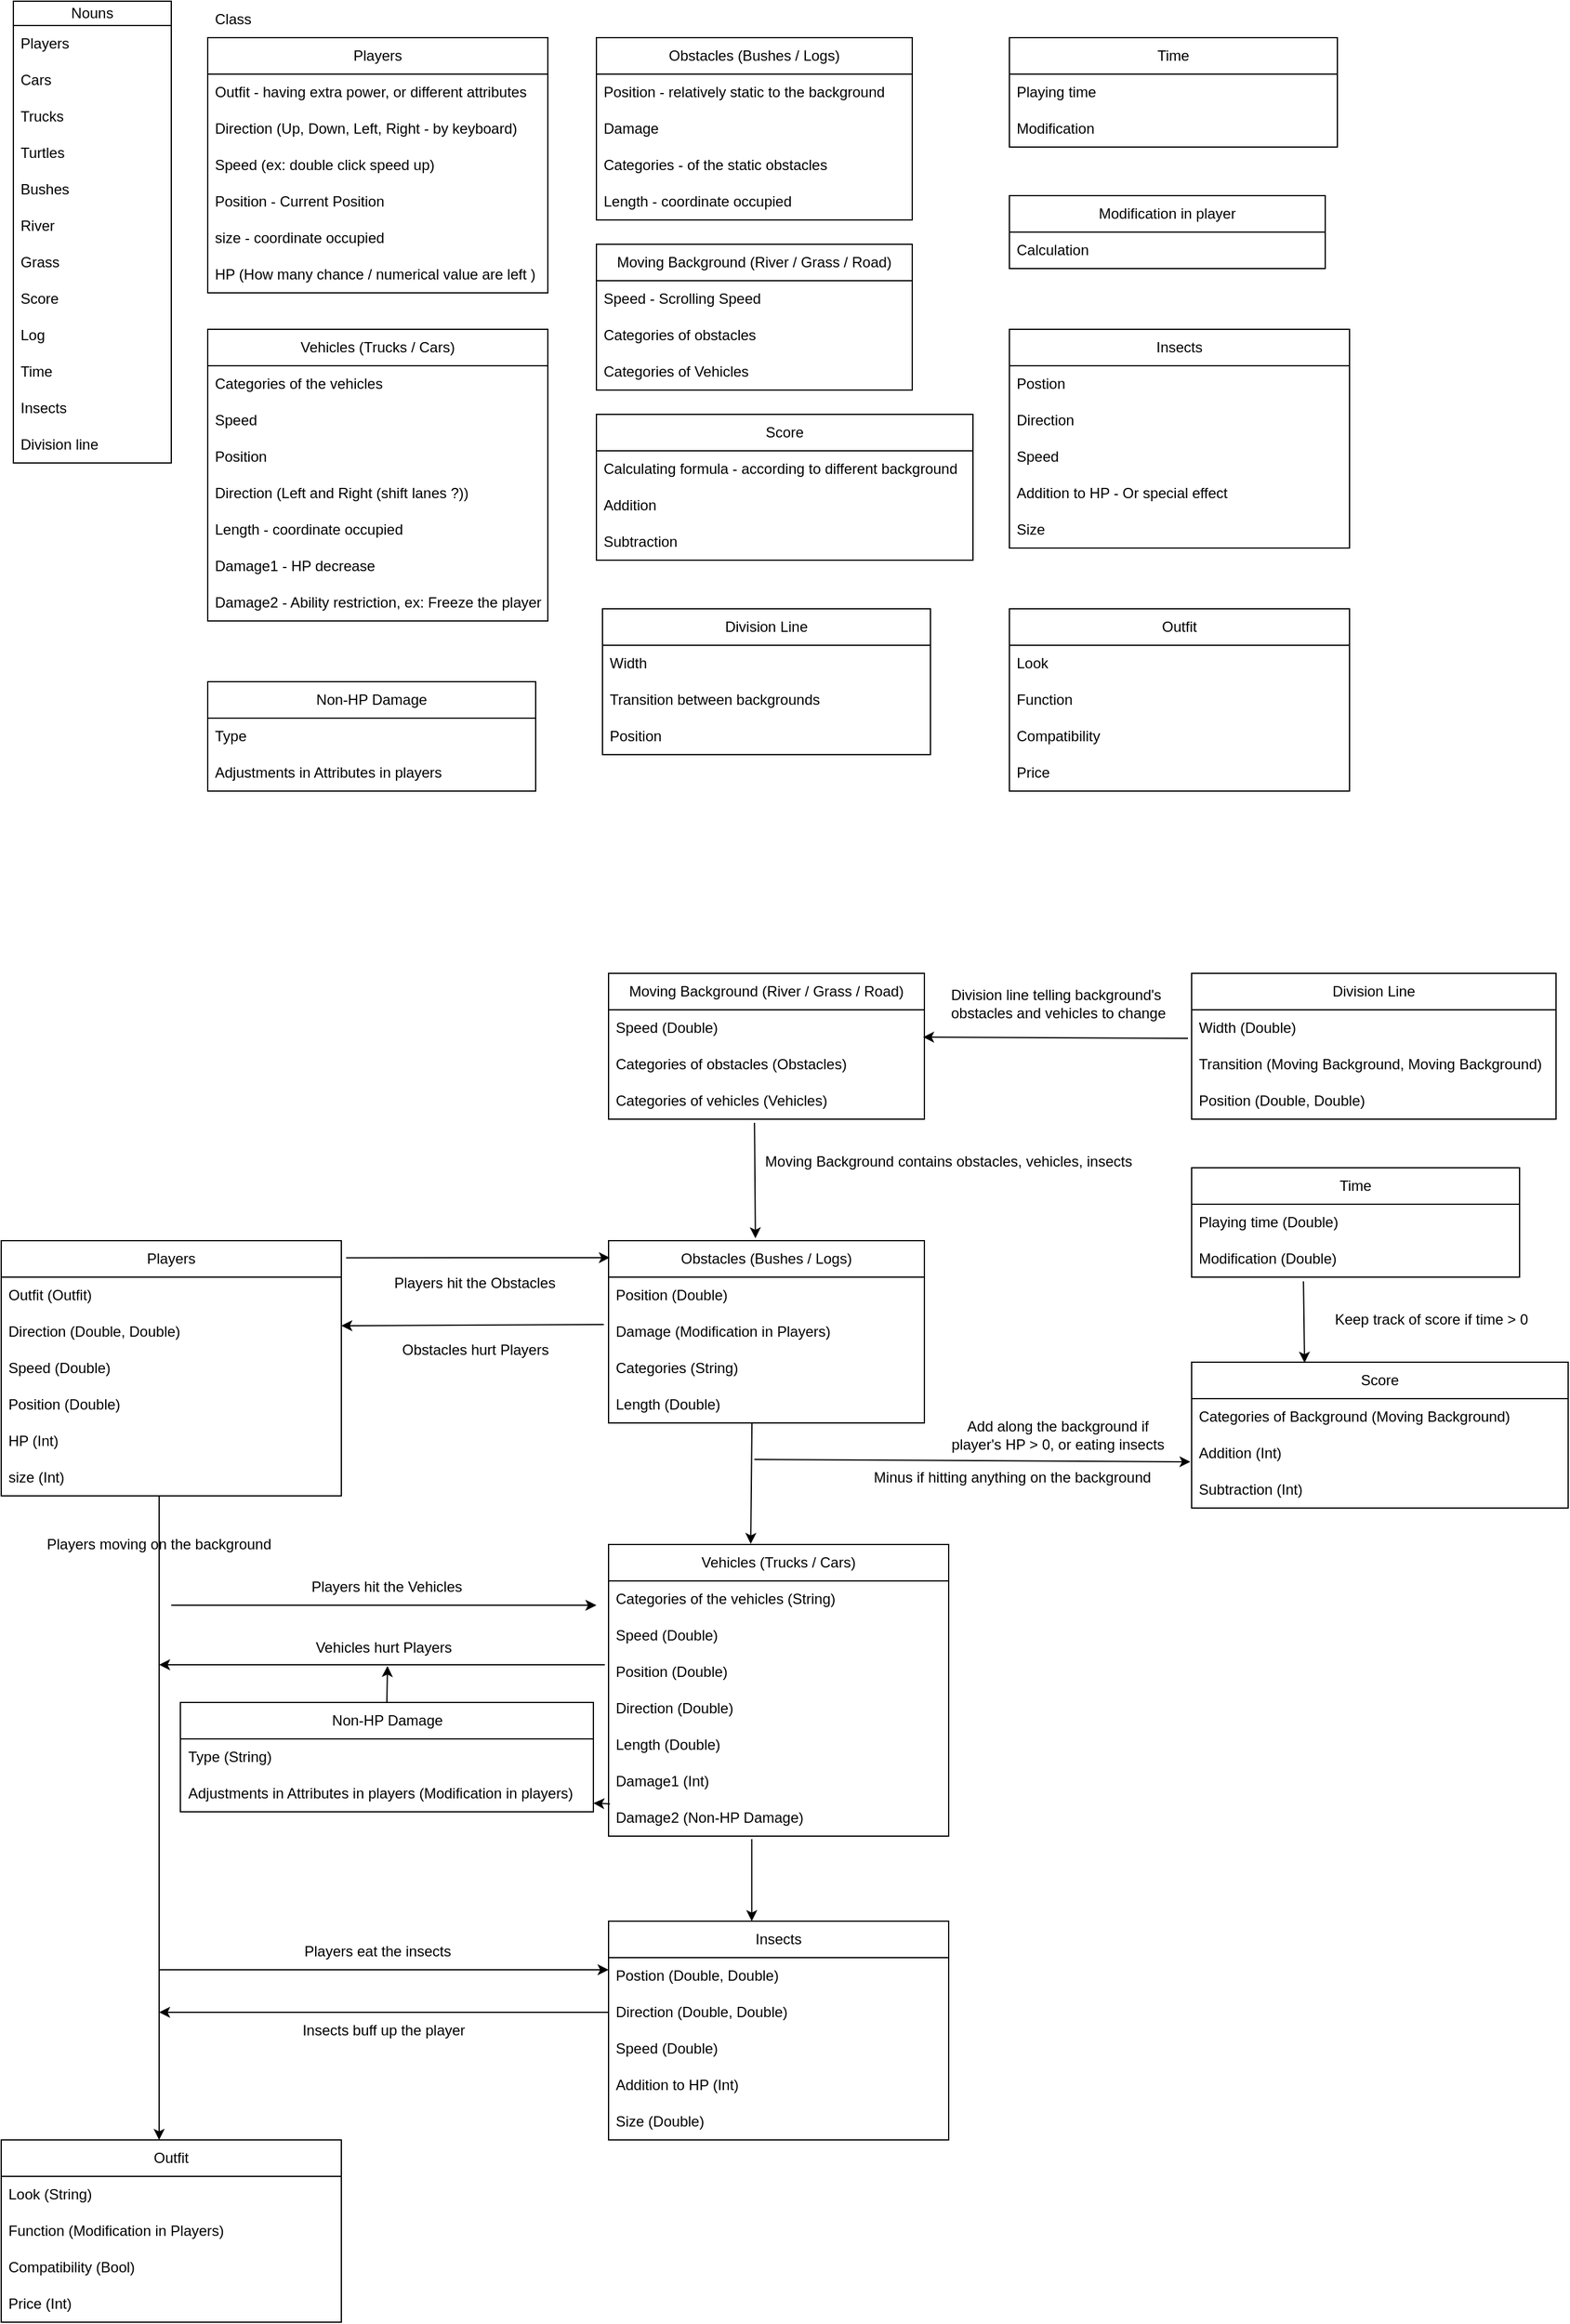 <mxfile version="20.8.16" type="device"><diagram name="Page-1" id="CBVdhURh7k9JFze6mESy"><mxGraphModel dx="1026" dy="693" grid="1" gridSize="10" guides="1" tooltips="1" connect="1" arrows="1" fold="1" page="1" pageScale="1" pageWidth="850" pageHeight="1100" math="0" shadow="0"><root><mxCell id="0"/><mxCell id="1" parent="0"/><mxCell id="Zbrbt5EPrZEoAbvM997z-7" value="Nouns" style="swimlane;fontStyle=0;childLayout=stackLayout;horizontal=1;startSize=20;horizontalStack=0;resizeParent=1;resizeParentMax=0;resizeLast=0;collapsible=1;marginBottom=0;whiteSpace=wrap;html=1;" vertex="1" parent="1"><mxGeometry x="30" y="20" width="130" height="380" as="geometry"><mxRectangle x="30" y="20" width="80" height="30" as="alternateBounds"/></mxGeometry></mxCell><mxCell id="Zbrbt5EPrZEoAbvM997z-8" value="Players" style="text;strokeColor=none;fillColor=none;align=left;verticalAlign=middle;spacingLeft=4;spacingRight=4;overflow=hidden;points=[[0,0.5],[1,0.5]];portConstraint=eastwest;rotatable=0;whiteSpace=wrap;html=1;" vertex="1" parent="Zbrbt5EPrZEoAbvM997z-7"><mxGeometry y="20" width="130" height="30" as="geometry"/></mxCell><mxCell id="Zbrbt5EPrZEoAbvM997z-9" value="Cars" style="text;strokeColor=none;fillColor=none;align=left;verticalAlign=middle;spacingLeft=4;spacingRight=4;overflow=hidden;points=[[0,0.5],[1,0.5]];portConstraint=eastwest;rotatable=0;whiteSpace=wrap;html=1;" vertex="1" parent="Zbrbt5EPrZEoAbvM997z-7"><mxGeometry y="50" width="130" height="30" as="geometry"/></mxCell><mxCell id="Zbrbt5EPrZEoAbvM997z-22" value="Trucks" style="text;strokeColor=none;fillColor=none;align=left;verticalAlign=middle;spacingLeft=4;spacingRight=4;overflow=hidden;points=[[0,0.5],[1,0.5]];portConstraint=eastwest;rotatable=0;whiteSpace=wrap;html=1;" vertex="1" parent="Zbrbt5EPrZEoAbvM997z-7"><mxGeometry y="80" width="130" height="30" as="geometry"/></mxCell><mxCell id="Zbrbt5EPrZEoAbvM997z-10" value="Turtles" style="text;strokeColor=none;fillColor=none;align=left;verticalAlign=middle;spacingLeft=4;spacingRight=4;overflow=hidden;points=[[0,0.5],[1,0.5]];portConstraint=eastwest;rotatable=0;whiteSpace=wrap;html=1;" vertex="1" parent="Zbrbt5EPrZEoAbvM997z-7"><mxGeometry y="110" width="130" height="30" as="geometry"/></mxCell><mxCell id="Zbrbt5EPrZEoAbvM997z-16" value="Bushes" style="text;strokeColor=none;fillColor=none;align=left;verticalAlign=middle;spacingLeft=4;spacingRight=4;overflow=hidden;points=[[0,0.5],[1,0.5]];portConstraint=eastwest;rotatable=0;whiteSpace=wrap;html=1;" vertex="1" parent="Zbrbt5EPrZEoAbvM997z-7"><mxGeometry y="140" width="130" height="30" as="geometry"/></mxCell><mxCell id="Zbrbt5EPrZEoAbvM997z-15" value="River" style="text;strokeColor=none;fillColor=none;align=left;verticalAlign=middle;spacingLeft=4;spacingRight=4;overflow=hidden;points=[[0,0.5],[1,0.5]];portConstraint=eastwest;rotatable=0;whiteSpace=wrap;html=1;" vertex="1" parent="Zbrbt5EPrZEoAbvM997z-7"><mxGeometry y="170" width="130" height="30" as="geometry"/></mxCell><mxCell id="Zbrbt5EPrZEoAbvM997z-17" value="Grass" style="text;strokeColor=none;fillColor=none;align=left;verticalAlign=middle;spacingLeft=4;spacingRight=4;overflow=hidden;points=[[0,0.5],[1,0.5]];portConstraint=eastwest;rotatable=0;whiteSpace=wrap;html=1;" vertex="1" parent="Zbrbt5EPrZEoAbvM997z-7"><mxGeometry y="200" width="130" height="30" as="geometry"/></mxCell><mxCell id="Zbrbt5EPrZEoAbvM997z-18" value="Score" style="text;strokeColor=none;fillColor=none;align=left;verticalAlign=middle;spacingLeft=4;spacingRight=4;overflow=hidden;points=[[0,0.5],[1,0.5]];portConstraint=eastwest;rotatable=0;whiteSpace=wrap;html=1;" vertex="1" parent="Zbrbt5EPrZEoAbvM997z-7"><mxGeometry y="230" width="130" height="30" as="geometry"/></mxCell><mxCell id="Zbrbt5EPrZEoAbvM997z-19" value="Log" style="text;strokeColor=none;fillColor=none;align=left;verticalAlign=middle;spacingLeft=4;spacingRight=4;overflow=hidden;points=[[0,0.5],[1,0.5]];portConstraint=eastwest;rotatable=0;whiteSpace=wrap;html=1;" vertex="1" parent="Zbrbt5EPrZEoAbvM997z-7"><mxGeometry y="260" width="130" height="30" as="geometry"/></mxCell><mxCell id="Zbrbt5EPrZEoAbvM997z-21" value="Time" style="text;strokeColor=none;fillColor=none;align=left;verticalAlign=middle;spacingLeft=4;spacingRight=4;overflow=hidden;points=[[0,0.5],[1,0.5]];portConstraint=eastwest;rotatable=0;whiteSpace=wrap;html=1;" vertex="1" parent="Zbrbt5EPrZEoAbvM997z-7"><mxGeometry y="290" width="130" height="30" as="geometry"/></mxCell><mxCell id="Zbrbt5EPrZEoAbvM997z-23" value="Insects" style="text;strokeColor=none;fillColor=none;align=left;verticalAlign=middle;spacingLeft=4;spacingRight=4;overflow=hidden;points=[[0,0.5],[1,0.5]];portConstraint=eastwest;rotatable=0;whiteSpace=wrap;html=1;" vertex="1" parent="Zbrbt5EPrZEoAbvM997z-7"><mxGeometry y="320" width="130" height="30" as="geometry"/></mxCell><mxCell id="Zbrbt5EPrZEoAbvM997z-24" value="Division line" style="text;strokeColor=none;fillColor=none;align=left;verticalAlign=middle;spacingLeft=4;spacingRight=4;overflow=hidden;points=[[0,0.5],[1,0.5]];portConstraint=eastwest;rotatable=0;whiteSpace=wrap;html=1;" vertex="1" parent="Zbrbt5EPrZEoAbvM997z-7"><mxGeometry y="350" width="130" height="30" as="geometry"/></mxCell><mxCell id="Zbrbt5EPrZEoAbvM997z-25" value="Class" style="text;strokeColor=none;fillColor=none;align=left;verticalAlign=middle;spacingLeft=4;spacingRight=4;overflow=hidden;points=[[0,0.5],[1,0.5]];portConstraint=eastwest;rotatable=0;whiteSpace=wrap;html=1;" vertex="1" parent="1"><mxGeometry x="190" y="20" width="80" height="30" as="geometry"/></mxCell><mxCell id="Zbrbt5EPrZEoAbvM997z-27" value="Players" style="swimlane;fontStyle=0;childLayout=stackLayout;horizontal=1;startSize=30;horizontalStack=0;resizeParent=1;resizeParentMax=0;resizeLast=0;collapsible=1;marginBottom=0;whiteSpace=wrap;html=1;" vertex="1" parent="1"><mxGeometry x="190" y="50" width="280" height="210" as="geometry"/></mxCell><mxCell id="Zbrbt5EPrZEoAbvM997z-28" value="Outfit - having extra power, or different attributes" style="text;strokeColor=none;fillColor=none;align=left;verticalAlign=middle;spacingLeft=4;spacingRight=4;overflow=hidden;points=[[0,0.5],[1,0.5]];portConstraint=eastwest;rotatable=0;whiteSpace=wrap;html=1;" vertex="1" parent="Zbrbt5EPrZEoAbvM997z-27"><mxGeometry y="30" width="280" height="30" as="geometry"/></mxCell><mxCell id="Zbrbt5EPrZEoAbvM997z-30" value="Direction (Up, Down, Left, Right - by keyboard)" style="text;strokeColor=none;fillColor=none;align=left;verticalAlign=middle;spacingLeft=4;spacingRight=4;overflow=hidden;points=[[0,0.5],[1,0.5]];portConstraint=eastwest;rotatable=0;whiteSpace=wrap;html=1;" vertex="1" parent="Zbrbt5EPrZEoAbvM997z-27"><mxGeometry y="60" width="280" height="30" as="geometry"/></mxCell><mxCell id="Zbrbt5EPrZEoAbvM997z-29" value="Speed (ex: double click speed up)" style="text;strokeColor=none;fillColor=none;align=left;verticalAlign=middle;spacingLeft=4;spacingRight=4;overflow=hidden;points=[[0,0.5],[1,0.5]];portConstraint=eastwest;rotatable=0;whiteSpace=wrap;html=1;" vertex="1" parent="Zbrbt5EPrZEoAbvM997z-27"><mxGeometry y="90" width="280" height="30" as="geometry"/></mxCell><mxCell id="Zbrbt5EPrZEoAbvM997z-39" value="Position - Current Position" style="text;strokeColor=none;fillColor=none;align=left;verticalAlign=middle;spacingLeft=4;spacingRight=4;overflow=hidden;points=[[0,0.5],[1,0.5]];portConstraint=eastwest;rotatable=0;whiteSpace=wrap;html=1;" vertex="1" parent="Zbrbt5EPrZEoAbvM997z-27"><mxGeometry y="120" width="280" height="30" as="geometry"/></mxCell><mxCell id="Zbrbt5EPrZEoAbvM997z-45" value="size - coordinate occupied&amp;nbsp;" style="text;strokeColor=none;fillColor=none;align=left;verticalAlign=middle;spacingLeft=4;spacingRight=4;overflow=hidden;points=[[0,0.5],[1,0.5]];portConstraint=eastwest;rotatable=0;whiteSpace=wrap;html=1;" vertex="1" parent="Zbrbt5EPrZEoAbvM997z-27"><mxGeometry y="150" width="280" height="30" as="geometry"/></mxCell><mxCell id="Zbrbt5EPrZEoAbvM997z-31" value="HP (How many chance / numerical value are left )" style="text;strokeColor=none;fillColor=none;align=left;verticalAlign=middle;spacingLeft=4;spacingRight=4;overflow=hidden;points=[[0,0.5],[1,0.5]];portConstraint=eastwest;rotatable=0;whiteSpace=wrap;html=1;" vertex="1" parent="Zbrbt5EPrZEoAbvM997z-27"><mxGeometry y="180" width="280" height="30" as="geometry"/></mxCell><mxCell id="Zbrbt5EPrZEoAbvM997z-32" value="Vehicles (Trucks / Cars)" style="swimlane;fontStyle=0;childLayout=stackLayout;horizontal=1;startSize=30;horizontalStack=0;resizeParent=1;resizeParentMax=0;resizeLast=0;collapsible=1;marginBottom=0;whiteSpace=wrap;html=1;" vertex="1" parent="1"><mxGeometry x="190" y="290" width="280" height="240" as="geometry"/></mxCell><mxCell id="Zbrbt5EPrZEoAbvM997z-33" value="Categories of the vehicles" style="text;strokeColor=none;fillColor=none;align=left;verticalAlign=middle;spacingLeft=4;spacingRight=4;overflow=hidden;points=[[0,0.5],[1,0.5]];portConstraint=eastwest;rotatable=0;whiteSpace=wrap;html=1;" vertex="1" parent="Zbrbt5EPrZEoAbvM997z-32"><mxGeometry y="30" width="280" height="30" as="geometry"/></mxCell><mxCell id="Zbrbt5EPrZEoAbvM997z-34" value="Speed" style="text;strokeColor=none;fillColor=none;align=left;verticalAlign=middle;spacingLeft=4;spacingRight=4;overflow=hidden;points=[[0,0.5],[1,0.5]];portConstraint=eastwest;rotatable=0;whiteSpace=wrap;html=1;" vertex="1" parent="Zbrbt5EPrZEoAbvM997z-32"><mxGeometry y="60" width="280" height="30" as="geometry"/></mxCell><mxCell id="Zbrbt5EPrZEoAbvM997z-44" value="Position" style="text;strokeColor=none;fillColor=none;align=left;verticalAlign=middle;spacingLeft=4;spacingRight=4;overflow=hidden;points=[[0,0.5],[1,0.5]];portConstraint=eastwest;rotatable=0;whiteSpace=wrap;html=1;" vertex="1" parent="Zbrbt5EPrZEoAbvM997z-32"><mxGeometry y="90" width="280" height="30" as="geometry"/></mxCell><mxCell id="Zbrbt5EPrZEoAbvM997z-35" value="Direction (Left and Right (shift lanes ?))" style="text;strokeColor=none;fillColor=none;align=left;verticalAlign=middle;spacingLeft=4;spacingRight=4;overflow=hidden;points=[[0,0.5],[1,0.5]];portConstraint=eastwest;rotatable=0;whiteSpace=wrap;html=1;" vertex="1" parent="Zbrbt5EPrZEoAbvM997z-32"><mxGeometry y="120" width="280" height="30" as="geometry"/></mxCell><mxCell id="Zbrbt5EPrZEoAbvM997z-46" value="Length - coordinate occupied" style="text;strokeColor=none;fillColor=none;align=left;verticalAlign=middle;spacingLeft=4;spacingRight=4;overflow=hidden;points=[[0,0.5],[1,0.5]];portConstraint=eastwest;rotatable=0;whiteSpace=wrap;html=1;" vertex="1" parent="Zbrbt5EPrZEoAbvM997z-32"><mxGeometry y="150" width="280" height="30" as="geometry"/></mxCell><mxCell id="Zbrbt5EPrZEoAbvM997z-37" value="Damage1 - HP decrease" style="text;strokeColor=none;fillColor=none;align=left;verticalAlign=middle;spacingLeft=4;spacingRight=4;overflow=hidden;points=[[0,0.5],[1,0.5]];portConstraint=eastwest;rotatable=0;whiteSpace=wrap;html=1;" vertex="1" parent="Zbrbt5EPrZEoAbvM997z-32"><mxGeometry y="180" width="280" height="30" as="geometry"/></mxCell><mxCell id="Zbrbt5EPrZEoAbvM997z-38" value="Damage2 - Ability restriction, ex: Freeze the player" style="text;strokeColor=none;fillColor=none;align=left;verticalAlign=middle;spacingLeft=4;spacingRight=4;overflow=hidden;points=[[0,0.5],[1,0.5]];portConstraint=eastwest;rotatable=0;whiteSpace=wrap;html=1;" vertex="1" parent="Zbrbt5EPrZEoAbvM997z-32"><mxGeometry y="210" width="280" height="30" as="geometry"/></mxCell><mxCell id="Zbrbt5EPrZEoAbvM997z-40" value="Obstacles (Bushes / Logs)" style="swimlane;fontStyle=0;childLayout=stackLayout;horizontal=1;startSize=30;horizontalStack=0;resizeParent=1;resizeParentMax=0;resizeLast=0;collapsible=1;marginBottom=0;whiteSpace=wrap;html=1;" vertex="1" parent="1"><mxGeometry x="510" y="50" width="260" height="150" as="geometry"/></mxCell><mxCell id="Zbrbt5EPrZEoAbvM997z-41" value="Position - relatively static to the background" style="text;strokeColor=none;fillColor=none;align=left;verticalAlign=middle;spacingLeft=4;spacingRight=4;overflow=hidden;points=[[0,0.5],[1,0.5]];portConstraint=eastwest;rotatable=0;whiteSpace=wrap;html=1;" vertex="1" parent="Zbrbt5EPrZEoAbvM997z-40"><mxGeometry y="30" width="260" height="30" as="geometry"/></mxCell><mxCell id="Zbrbt5EPrZEoAbvM997z-42" value="Damage" style="text;strokeColor=none;fillColor=none;align=left;verticalAlign=middle;spacingLeft=4;spacingRight=4;overflow=hidden;points=[[0,0.5],[1,0.5]];portConstraint=eastwest;rotatable=0;whiteSpace=wrap;html=1;" vertex="1" parent="Zbrbt5EPrZEoAbvM997z-40"><mxGeometry y="60" width="260" height="30" as="geometry"/></mxCell><mxCell id="Zbrbt5EPrZEoAbvM997z-47" value="Categories - of the static obstacles" style="text;strokeColor=none;fillColor=none;align=left;verticalAlign=middle;spacingLeft=4;spacingRight=4;overflow=hidden;points=[[0,0.5],[1,0.5]];portConstraint=eastwest;rotatable=0;whiteSpace=wrap;html=1;" vertex="1" parent="Zbrbt5EPrZEoAbvM997z-40"><mxGeometry y="90" width="260" height="30" as="geometry"/></mxCell><mxCell id="Zbrbt5EPrZEoAbvM997z-43" value="Length - coordinate occupied" style="text;strokeColor=none;fillColor=none;align=left;verticalAlign=middle;spacingLeft=4;spacingRight=4;overflow=hidden;points=[[0,0.5],[1,0.5]];portConstraint=eastwest;rotatable=0;whiteSpace=wrap;html=1;" vertex="1" parent="Zbrbt5EPrZEoAbvM997z-40"><mxGeometry y="120" width="260" height="30" as="geometry"/></mxCell><mxCell id="Zbrbt5EPrZEoAbvM997z-48" value="Moving Background (River / Grass / Road)" style="swimlane;fontStyle=0;childLayout=stackLayout;horizontal=1;startSize=30;horizontalStack=0;resizeParent=1;resizeParentMax=0;resizeLast=0;collapsible=1;marginBottom=0;whiteSpace=wrap;html=1;" vertex="1" parent="1"><mxGeometry x="510" y="220" width="260" height="120" as="geometry"/></mxCell><mxCell id="Zbrbt5EPrZEoAbvM997z-49" value="Speed - Scrolling Speed" style="text;strokeColor=none;fillColor=none;align=left;verticalAlign=middle;spacingLeft=4;spacingRight=4;overflow=hidden;points=[[0,0.5],[1,0.5]];portConstraint=eastwest;rotatable=0;whiteSpace=wrap;html=1;" vertex="1" parent="Zbrbt5EPrZEoAbvM997z-48"><mxGeometry y="30" width="260" height="30" as="geometry"/></mxCell><mxCell id="Zbrbt5EPrZEoAbvM997z-50" value="Categories of obstacles" style="text;strokeColor=none;fillColor=none;align=left;verticalAlign=middle;spacingLeft=4;spacingRight=4;overflow=hidden;points=[[0,0.5],[1,0.5]];portConstraint=eastwest;rotatable=0;whiteSpace=wrap;html=1;" vertex="1" parent="Zbrbt5EPrZEoAbvM997z-48"><mxGeometry y="60" width="260" height="30" as="geometry"/></mxCell><mxCell id="Zbrbt5EPrZEoAbvM997z-102" value="Categories of Vehicles&amp;nbsp;" style="text;strokeColor=none;fillColor=none;align=left;verticalAlign=middle;spacingLeft=4;spacingRight=4;overflow=hidden;points=[[0,0.5],[1,0.5]];portConstraint=eastwest;rotatable=0;whiteSpace=wrap;html=1;" vertex="1" parent="Zbrbt5EPrZEoAbvM997z-48"><mxGeometry y="90" width="260" height="30" as="geometry"/></mxCell><mxCell id="Zbrbt5EPrZEoAbvM997z-52" value="Score" style="swimlane;fontStyle=0;childLayout=stackLayout;horizontal=1;startSize=30;horizontalStack=0;resizeParent=1;resizeParentMax=0;resizeLast=0;collapsible=1;marginBottom=0;whiteSpace=wrap;html=1;" vertex="1" parent="1"><mxGeometry x="510" y="360" width="310" height="120" as="geometry"/></mxCell><mxCell id="Zbrbt5EPrZEoAbvM997z-53" value="Calculating formula - according to different background&amp;nbsp;" style="text;strokeColor=none;fillColor=none;align=left;verticalAlign=middle;spacingLeft=4;spacingRight=4;overflow=hidden;points=[[0,0.5],[1,0.5]];portConstraint=eastwest;rotatable=0;whiteSpace=wrap;html=1;" vertex="1" parent="Zbrbt5EPrZEoAbvM997z-52"><mxGeometry y="30" width="310" height="30" as="geometry"/></mxCell><mxCell id="Zbrbt5EPrZEoAbvM997z-54" value="Addition&amp;nbsp;" style="text;strokeColor=none;fillColor=none;align=left;verticalAlign=middle;spacingLeft=4;spacingRight=4;overflow=hidden;points=[[0,0.5],[1,0.5]];portConstraint=eastwest;rotatable=0;whiteSpace=wrap;html=1;" vertex="1" parent="Zbrbt5EPrZEoAbvM997z-52"><mxGeometry y="60" width="310" height="30" as="geometry"/></mxCell><mxCell id="Zbrbt5EPrZEoAbvM997z-55" value="Subtraction" style="text;strokeColor=none;fillColor=none;align=left;verticalAlign=middle;spacingLeft=4;spacingRight=4;overflow=hidden;points=[[0,0.5],[1,0.5]];portConstraint=eastwest;rotatable=0;whiteSpace=wrap;html=1;" vertex="1" parent="Zbrbt5EPrZEoAbvM997z-52"><mxGeometry y="90" width="310" height="30" as="geometry"/></mxCell><mxCell id="Zbrbt5EPrZEoAbvM997z-56" value="Time" style="swimlane;fontStyle=0;childLayout=stackLayout;horizontal=1;startSize=30;horizontalStack=0;resizeParent=1;resizeParentMax=0;resizeLast=0;collapsible=1;marginBottom=0;whiteSpace=wrap;html=1;" vertex="1" parent="1"><mxGeometry x="850" y="50" width="270" height="90" as="geometry"/></mxCell><mxCell id="Zbrbt5EPrZEoAbvM997z-57" value="Playing time" style="text;strokeColor=none;fillColor=none;align=left;verticalAlign=middle;spacingLeft=4;spacingRight=4;overflow=hidden;points=[[0,0.5],[1,0.5]];portConstraint=eastwest;rotatable=0;whiteSpace=wrap;html=1;" vertex="1" parent="Zbrbt5EPrZEoAbvM997z-56"><mxGeometry y="30" width="270" height="30" as="geometry"/></mxCell><mxCell id="Zbrbt5EPrZEoAbvM997z-58" value="Modification" style="text;strokeColor=none;fillColor=none;align=left;verticalAlign=middle;spacingLeft=4;spacingRight=4;overflow=hidden;points=[[0,0.5],[1,0.5]];portConstraint=eastwest;rotatable=0;whiteSpace=wrap;html=1;" vertex="1" parent="Zbrbt5EPrZEoAbvM997z-56"><mxGeometry y="60" width="270" height="30" as="geometry"/></mxCell><mxCell id="Zbrbt5EPrZEoAbvM997z-60" value="Insects" style="swimlane;fontStyle=0;childLayout=stackLayout;horizontal=1;startSize=30;horizontalStack=0;resizeParent=1;resizeParentMax=0;resizeLast=0;collapsible=1;marginBottom=0;whiteSpace=wrap;html=1;" vertex="1" parent="1"><mxGeometry x="850" y="290" width="280" height="180" as="geometry"/></mxCell><mxCell id="Zbrbt5EPrZEoAbvM997z-61" value="Postion" style="text;strokeColor=none;fillColor=none;align=left;verticalAlign=middle;spacingLeft=4;spacingRight=4;overflow=hidden;points=[[0,0.5],[1,0.5]];portConstraint=eastwest;rotatable=0;whiteSpace=wrap;html=1;" vertex="1" parent="Zbrbt5EPrZEoAbvM997z-60"><mxGeometry y="30" width="280" height="30" as="geometry"/></mxCell><mxCell id="Zbrbt5EPrZEoAbvM997z-62" value="Direction" style="text;strokeColor=none;fillColor=none;align=left;verticalAlign=middle;spacingLeft=4;spacingRight=4;overflow=hidden;points=[[0,0.5],[1,0.5]];portConstraint=eastwest;rotatable=0;whiteSpace=wrap;html=1;" vertex="1" parent="Zbrbt5EPrZEoAbvM997z-60"><mxGeometry y="60" width="280" height="30" as="geometry"/></mxCell><mxCell id="Zbrbt5EPrZEoAbvM997z-63" value="Speed" style="text;strokeColor=none;fillColor=none;align=left;verticalAlign=middle;spacingLeft=4;spacingRight=4;overflow=hidden;points=[[0,0.5],[1,0.5]];portConstraint=eastwest;rotatable=0;whiteSpace=wrap;html=1;" vertex="1" parent="Zbrbt5EPrZEoAbvM997z-60"><mxGeometry y="90" width="280" height="30" as="geometry"/></mxCell><mxCell id="Zbrbt5EPrZEoAbvM997z-65" value="Addition to HP - Or special effect" style="text;strokeColor=none;fillColor=none;align=left;verticalAlign=middle;spacingLeft=4;spacingRight=4;overflow=hidden;points=[[0,0.5],[1,0.5]];portConstraint=eastwest;rotatable=0;whiteSpace=wrap;html=1;" vertex="1" parent="Zbrbt5EPrZEoAbvM997z-60"><mxGeometry y="120" width="280" height="30" as="geometry"/></mxCell><mxCell id="Zbrbt5EPrZEoAbvM997z-64" value="Size" style="text;strokeColor=none;fillColor=none;align=left;verticalAlign=middle;spacingLeft=4;spacingRight=4;overflow=hidden;points=[[0,0.5],[1,0.5]];portConstraint=eastwest;rotatable=0;whiteSpace=wrap;html=1;" vertex="1" parent="Zbrbt5EPrZEoAbvM997z-60"><mxGeometry y="150" width="280" height="30" as="geometry"/></mxCell><mxCell id="Zbrbt5EPrZEoAbvM997z-66" value="Division Line" style="swimlane;fontStyle=0;childLayout=stackLayout;horizontal=1;startSize=30;horizontalStack=0;resizeParent=1;resizeParentMax=0;resizeLast=0;collapsible=1;marginBottom=0;whiteSpace=wrap;html=1;" vertex="1" parent="1"><mxGeometry x="515" y="520" width="270" height="120" as="geometry"/></mxCell><mxCell id="Zbrbt5EPrZEoAbvM997z-67" value="Width" style="text;strokeColor=none;fillColor=none;align=left;verticalAlign=middle;spacingLeft=4;spacingRight=4;overflow=hidden;points=[[0,0.5],[1,0.5]];portConstraint=eastwest;rotatable=0;whiteSpace=wrap;html=1;" vertex="1" parent="Zbrbt5EPrZEoAbvM997z-66"><mxGeometry y="30" width="270" height="30" as="geometry"/></mxCell><mxCell id="Zbrbt5EPrZEoAbvM997z-68" value="Transition between backgrounds" style="text;strokeColor=none;fillColor=none;align=left;verticalAlign=middle;spacingLeft=4;spacingRight=4;overflow=hidden;points=[[0,0.5],[1,0.5]];portConstraint=eastwest;rotatable=0;whiteSpace=wrap;html=1;" vertex="1" parent="Zbrbt5EPrZEoAbvM997z-66"><mxGeometry y="60" width="270" height="30" as="geometry"/></mxCell><mxCell id="Zbrbt5EPrZEoAbvM997z-69" value="Position" style="text;strokeColor=none;fillColor=none;align=left;verticalAlign=middle;spacingLeft=4;spacingRight=4;overflow=hidden;points=[[0,0.5],[1,0.5]];portConstraint=eastwest;rotatable=0;whiteSpace=wrap;html=1;" vertex="1" parent="Zbrbt5EPrZEoAbvM997z-66"><mxGeometry y="90" width="270" height="30" as="geometry"/></mxCell><mxCell id="Zbrbt5EPrZEoAbvM997z-70" value="Outfit" style="swimlane;fontStyle=0;childLayout=stackLayout;horizontal=1;startSize=30;horizontalStack=0;resizeParent=1;resizeParentMax=0;resizeLast=0;collapsible=1;marginBottom=0;whiteSpace=wrap;html=1;" vertex="1" parent="1"><mxGeometry x="850" y="520" width="280" height="150" as="geometry"/></mxCell><mxCell id="Zbrbt5EPrZEoAbvM997z-71" value="Look" style="text;strokeColor=none;fillColor=none;align=left;verticalAlign=middle;spacingLeft=4;spacingRight=4;overflow=hidden;points=[[0,0.5],[1,0.5]];portConstraint=eastwest;rotatable=0;whiteSpace=wrap;html=1;" vertex="1" parent="Zbrbt5EPrZEoAbvM997z-70"><mxGeometry y="30" width="280" height="30" as="geometry"/></mxCell><mxCell id="Zbrbt5EPrZEoAbvM997z-72" value="Function" style="text;strokeColor=none;fillColor=none;align=left;verticalAlign=middle;spacingLeft=4;spacingRight=4;overflow=hidden;points=[[0,0.5],[1,0.5]];portConstraint=eastwest;rotatable=0;whiteSpace=wrap;html=1;" vertex="1" parent="Zbrbt5EPrZEoAbvM997z-70"><mxGeometry y="60" width="280" height="30" as="geometry"/></mxCell><mxCell id="Zbrbt5EPrZEoAbvM997z-73" value="Compatibility&amp;nbsp;" style="text;strokeColor=none;fillColor=none;align=left;verticalAlign=middle;spacingLeft=4;spacingRight=4;overflow=hidden;points=[[0,0.5],[1,0.5]];portConstraint=eastwest;rotatable=0;whiteSpace=wrap;html=1;" vertex="1" parent="Zbrbt5EPrZEoAbvM997z-70"><mxGeometry y="90" width="280" height="30" as="geometry"/></mxCell><mxCell id="Zbrbt5EPrZEoAbvM997z-74" value="Price" style="text;strokeColor=none;fillColor=none;align=left;verticalAlign=middle;spacingLeft=4;spacingRight=4;overflow=hidden;points=[[0,0.5],[1,0.5]];portConstraint=eastwest;rotatable=0;whiteSpace=wrap;html=1;" vertex="1" parent="Zbrbt5EPrZEoAbvM997z-70"><mxGeometry y="120" width="280" height="30" as="geometry"/></mxCell><mxCell id="Zbrbt5EPrZEoAbvM997z-75" value="Players" style="swimlane;fontStyle=0;childLayout=stackLayout;horizontal=1;startSize=30;horizontalStack=0;resizeParent=1;resizeParentMax=0;resizeLast=0;collapsible=1;marginBottom=0;whiteSpace=wrap;html=1;" vertex="1" parent="1"><mxGeometry x="20" y="1040" width="280" height="210" as="geometry"/></mxCell><mxCell id="Zbrbt5EPrZEoAbvM997z-76" value="Outfit (Outfit)" style="text;strokeColor=none;fillColor=none;align=left;verticalAlign=middle;spacingLeft=4;spacingRight=4;overflow=hidden;points=[[0,0.5],[1,0.5]];portConstraint=eastwest;rotatable=0;whiteSpace=wrap;html=1;" vertex="1" parent="Zbrbt5EPrZEoAbvM997z-75"><mxGeometry y="30" width="280" height="30" as="geometry"/></mxCell><mxCell id="Zbrbt5EPrZEoAbvM997z-77" value="Direction (Double, Double)" style="text;strokeColor=none;fillColor=none;align=left;verticalAlign=middle;spacingLeft=4;spacingRight=4;overflow=hidden;points=[[0,0.5],[1,0.5]];portConstraint=eastwest;rotatable=0;whiteSpace=wrap;html=1;" vertex="1" parent="Zbrbt5EPrZEoAbvM997z-75"><mxGeometry y="60" width="280" height="30" as="geometry"/></mxCell><mxCell id="Zbrbt5EPrZEoAbvM997z-78" value="Speed (Double)" style="text;strokeColor=none;fillColor=none;align=left;verticalAlign=middle;spacingLeft=4;spacingRight=4;overflow=hidden;points=[[0,0.5],[1,0.5]];portConstraint=eastwest;rotatable=0;whiteSpace=wrap;html=1;" vertex="1" parent="Zbrbt5EPrZEoAbvM997z-75"><mxGeometry y="90" width="280" height="30" as="geometry"/></mxCell><mxCell id="Zbrbt5EPrZEoAbvM997z-79" value="Position (Double)" style="text;strokeColor=none;fillColor=none;align=left;verticalAlign=middle;spacingLeft=4;spacingRight=4;overflow=hidden;points=[[0,0.5],[1,0.5]];portConstraint=eastwest;rotatable=0;whiteSpace=wrap;html=1;" vertex="1" parent="Zbrbt5EPrZEoAbvM997z-75"><mxGeometry y="120" width="280" height="30" as="geometry"/></mxCell><mxCell id="Zbrbt5EPrZEoAbvM997z-81" value="HP (Int)" style="text;strokeColor=none;fillColor=none;align=left;verticalAlign=middle;spacingLeft=4;spacingRight=4;overflow=hidden;points=[[0,0.5],[1,0.5]];portConstraint=eastwest;rotatable=0;whiteSpace=wrap;html=1;" vertex="1" parent="Zbrbt5EPrZEoAbvM997z-75"><mxGeometry y="150" width="280" height="30" as="geometry"/></mxCell><mxCell id="Zbrbt5EPrZEoAbvM997z-80" value="size (Int)" style="text;strokeColor=none;fillColor=none;align=left;verticalAlign=middle;spacingLeft=4;spacingRight=4;overflow=hidden;points=[[0,0.5],[1,0.5]];portConstraint=eastwest;rotatable=0;whiteSpace=wrap;html=1;" vertex="1" parent="Zbrbt5EPrZEoAbvM997z-75"><mxGeometry y="180" width="280" height="30" as="geometry"/></mxCell><mxCell id="Zbrbt5EPrZEoAbvM997z-82" value="Obstacles (Bushes / Logs)" style="swimlane;fontStyle=0;childLayout=stackLayout;horizontal=1;startSize=30;horizontalStack=0;resizeParent=1;resizeParentMax=0;resizeLast=0;collapsible=1;marginBottom=0;whiteSpace=wrap;html=1;" vertex="1" parent="1"><mxGeometry x="520" y="1040" width="260" height="150" as="geometry"/></mxCell><mxCell id="Zbrbt5EPrZEoAbvM997z-83" value="Position (Double)" style="text;strokeColor=none;fillColor=none;align=left;verticalAlign=middle;spacingLeft=4;spacingRight=4;overflow=hidden;points=[[0,0.5],[1,0.5]];portConstraint=eastwest;rotatable=0;whiteSpace=wrap;html=1;" vertex="1" parent="Zbrbt5EPrZEoAbvM997z-82"><mxGeometry y="30" width="260" height="30" as="geometry"/></mxCell><mxCell id="Zbrbt5EPrZEoAbvM997z-84" value="Damage (Modification in Players)" style="text;strokeColor=none;fillColor=none;align=left;verticalAlign=middle;spacingLeft=4;spacingRight=4;overflow=hidden;points=[[0,0.5],[1,0.5]];portConstraint=eastwest;rotatable=0;whiteSpace=wrap;html=1;" vertex="1" parent="Zbrbt5EPrZEoAbvM997z-82"><mxGeometry y="60" width="260" height="30" as="geometry"/></mxCell><mxCell id="Zbrbt5EPrZEoAbvM997z-85" value="Categories (String)" style="text;strokeColor=none;fillColor=none;align=left;verticalAlign=middle;spacingLeft=4;spacingRight=4;overflow=hidden;points=[[0,0.5],[1,0.5]];portConstraint=eastwest;rotatable=0;whiteSpace=wrap;html=1;" vertex="1" parent="Zbrbt5EPrZEoAbvM997z-82"><mxGeometry y="90" width="260" height="30" as="geometry"/></mxCell><mxCell id="Zbrbt5EPrZEoAbvM997z-86" value="Length (Double)" style="text;strokeColor=none;fillColor=none;align=left;verticalAlign=middle;spacingLeft=4;spacingRight=4;overflow=hidden;points=[[0,0.5],[1,0.5]];portConstraint=eastwest;rotatable=0;whiteSpace=wrap;html=1;" vertex="1" parent="Zbrbt5EPrZEoAbvM997z-82"><mxGeometry y="120" width="260" height="30" as="geometry"/></mxCell><mxCell id="Zbrbt5EPrZEoAbvM997z-87" value="Vehicles (Trucks / Cars)" style="swimlane;fontStyle=0;childLayout=stackLayout;horizontal=1;startSize=30;horizontalStack=0;resizeParent=1;resizeParentMax=0;resizeLast=0;collapsible=1;marginBottom=0;whiteSpace=wrap;html=1;" vertex="1" parent="1"><mxGeometry x="520" y="1290" width="280" height="240" as="geometry"/></mxCell><mxCell id="Zbrbt5EPrZEoAbvM997z-88" value="Categories of the vehicles (String)" style="text;strokeColor=none;fillColor=none;align=left;verticalAlign=middle;spacingLeft=4;spacingRight=4;overflow=hidden;points=[[0,0.5],[1,0.5]];portConstraint=eastwest;rotatable=0;whiteSpace=wrap;html=1;" vertex="1" parent="Zbrbt5EPrZEoAbvM997z-87"><mxGeometry y="30" width="280" height="30" as="geometry"/></mxCell><mxCell id="Zbrbt5EPrZEoAbvM997z-89" value="Speed (Double)" style="text;strokeColor=none;fillColor=none;align=left;verticalAlign=middle;spacingLeft=4;spacingRight=4;overflow=hidden;points=[[0,0.5],[1,0.5]];portConstraint=eastwest;rotatable=0;whiteSpace=wrap;html=1;" vertex="1" parent="Zbrbt5EPrZEoAbvM997z-87"><mxGeometry y="60" width="280" height="30" as="geometry"/></mxCell><mxCell id="Zbrbt5EPrZEoAbvM997z-90" value="Position (Double)" style="text;strokeColor=none;fillColor=none;align=left;verticalAlign=middle;spacingLeft=4;spacingRight=4;overflow=hidden;points=[[0,0.5],[1,0.5]];portConstraint=eastwest;rotatable=0;whiteSpace=wrap;html=1;" vertex="1" parent="Zbrbt5EPrZEoAbvM997z-87"><mxGeometry y="90" width="280" height="30" as="geometry"/></mxCell><mxCell id="Zbrbt5EPrZEoAbvM997z-91" value="Direction (Double)" style="text;strokeColor=none;fillColor=none;align=left;verticalAlign=middle;spacingLeft=4;spacingRight=4;overflow=hidden;points=[[0,0.5],[1,0.5]];portConstraint=eastwest;rotatable=0;whiteSpace=wrap;html=1;" vertex="1" parent="Zbrbt5EPrZEoAbvM997z-87"><mxGeometry y="120" width="280" height="30" as="geometry"/></mxCell><mxCell id="Zbrbt5EPrZEoAbvM997z-92" value="Length (Double)" style="text;strokeColor=none;fillColor=none;align=left;verticalAlign=middle;spacingLeft=4;spacingRight=4;overflow=hidden;points=[[0,0.5],[1,0.5]];portConstraint=eastwest;rotatable=0;whiteSpace=wrap;html=1;" vertex="1" parent="Zbrbt5EPrZEoAbvM997z-87"><mxGeometry y="150" width="280" height="30" as="geometry"/></mxCell><mxCell id="Zbrbt5EPrZEoAbvM997z-93" value="Damage1 (Int)" style="text;strokeColor=none;fillColor=none;align=left;verticalAlign=middle;spacingLeft=4;spacingRight=4;overflow=hidden;points=[[0,0.5],[1,0.5]];portConstraint=eastwest;rotatable=0;whiteSpace=wrap;html=1;" vertex="1" parent="Zbrbt5EPrZEoAbvM997z-87"><mxGeometry y="180" width="280" height="30" as="geometry"/></mxCell><mxCell id="Zbrbt5EPrZEoAbvM997z-94" value="Damage2 (Non-HP Damage)" style="text;strokeColor=none;fillColor=none;align=left;verticalAlign=middle;spacingLeft=4;spacingRight=4;overflow=hidden;points=[[0,0.5],[1,0.5]];portConstraint=eastwest;rotatable=0;whiteSpace=wrap;html=1;" vertex="1" parent="Zbrbt5EPrZEoAbvM997z-87"><mxGeometry y="210" width="280" height="30" as="geometry"/></mxCell><mxCell id="Zbrbt5EPrZEoAbvM997z-95" value="Non-HP Damage" style="swimlane;fontStyle=0;childLayout=stackLayout;horizontal=1;startSize=30;horizontalStack=0;resizeParent=1;resizeParentMax=0;resizeLast=0;collapsible=1;marginBottom=0;whiteSpace=wrap;html=1;" vertex="1" parent="1"><mxGeometry x="190" y="580" width="270" height="90" as="geometry"/></mxCell><mxCell id="Zbrbt5EPrZEoAbvM997z-96" value="Type" style="text;strokeColor=none;fillColor=none;align=left;verticalAlign=middle;spacingLeft=4;spacingRight=4;overflow=hidden;points=[[0,0.5],[1,0.5]];portConstraint=eastwest;rotatable=0;whiteSpace=wrap;html=1;" vertex="1" parent="Zbrbt5EPrZEoAbvM997z-95"><mxGeometry y="30" width="270" height="30" as="geometry"/></mxCell><mxCell id="Zbrbt5EPrZEoAbvM997z-97" value="Adjustments in Attributes in players" style="text;strokeColor=none;fillColor=none;align=left;verticalAlign=middle;spacingLeft=4;spacingRight=4;overflow=hidden;points=[[0,0.5],[1,0.5]];portConstraint=eastwest;rotatable=0;whiteSpace=wrap;html=1;" vertex="1" parent="Zbrbt5EPrZEoAbvM997z-95"><mxGeometry y="60" width="270" height="30" as="geometry"/></mxCell><mxCell id="Zbrbt5EPrZEoAbvM997z-104" value="Score" style="swimlane;fontStyle=0;childLayout=stackLayout;horizontal=1;startSize=30;horizontalStack=0;resizeParent=1;resizeParentMax=0;resizeLast=0;collapsible=1;marginBottom=0;whiteSpace=wrap;html=1;" vertex="1" parent="1"><mxGeometry x="1000" y="1140" width="310" height="120" as="geometry"/></mxCell><mxCell id="Zbrbt5EPrZEoAbvM997z-105" value="Categories of Background (Moving Background)&amp;nbsp;" style="text;strokeColor=none;fillColor=none;align=left;verticalAlign=middle;spacingLeft=4;spacingRight=4;overflow=hidden;points=[[0,0.5],[1,0.5]];portConstraint=eastwest;rotatable=0;whiteSpace=wrap;html=1;" vertex="1" parent="Zbrbt5EPrZEoAbvM997z-104"><mxGeometry y="30" width="310" height="30" as="geometry"/></mxCell><mxCell id="Zbrbt5EPrZEoAbvM997z-106" value="Addition (Int)" style="text;strokeColor=none;fillColor=none;align=left;verticalAlign=middle;spacingLeft=4;spacingRight=4;overflow=hidden;points=[[0,0.5],[1,0.5]];portConstraint=eastwest;rotatable=0;whiteSpace=wrap;html=1;" vertex="1" parent="Zbrbt5EPrZEoAbvM997z-104"><mxGeometry y="60" width="310" height="30" as="geometry"/></mxCell><mxCell id="Zbrbt5EPrZEoAbvM997z-107" value="Subtraction (Int)" style="text;strokeColor=none;fillColor=none;align=left;verticalAlign=middle;spacingLeft=4;spacingRight=4;overflow=hidden;points=[[0,0.5],[1,0.5]];portConstraint=eastwest;rotatable=0;whiteSpace=wrap;html=1;" vertex="1" parent="Zbrbt5EPrZEoAbvM997z-104"><mxGeometry y="90" width="310" height="30" as="geometry"/></mxCell><mxCell id="Zbrbt5EPrZEoAbvM997z-108" value="Insects" style="swimlane;fontStyle=0;childLayout=stackLayout;horizontal=1;startSize=30;horizontalStack=0;resizeParent=1;resizeParentMax=0;resizeLast=0;collapsible=1;marginBottom=0;whiteSpace=wrap;html=1;" vertex="1" parent="1"><mxGeometry x="520" y="1600" width="280" height="180" as="geometry"/></mxCell><mxCell id="Zbrbt5EPrZEoAbvM997z-109" value="Postion (Double, Double)" style="text;strokeColor=none;fillColor=none;align=left;verticalAlign=middle;spacingLeft=4;spacingRight=4;overflow=hidden;points=[[0,0.5],[1,0.5]];portConstraint=eastwest;rotatable=0;whiteSpace=wrap;html=1;" vertex="1" parent="Zbrbt5EPrZEoAbvM997z-108"><mxGeometry y="30" width="280" height="30" as="geometry"/></mxCell><mxCell id="Zbrbt5EPrZEoAbvM997z-110" value="Direction (Double, Double)" style="text;strokeColor=none;fillColor=none;align=left;verticalAlign=middle;spacingLeft=4;spacingRight=4;overflow=hidden;points=[[0,0.5],[1,0.5]];portConstraint=eastwest;rotatable=0;whiteSpace=wrap;html=1;" vertex="1" parent="Zbrbt5EPrZEoAbvM997z-108"><mxGeometry y="60" width="280" height="30" as="geometry"/></mxCell><mxCell id="Zbrbt5EPrZEoAbvM997z-111" value="Speed (Double)" style="text;strokeColor=none;fillColor=none;align=left;verticalAlign=middle;spacingLeft=4;spacingRight=4;overflow=hidden;points=[[0,0.5],[1,0.5]];portConstraint=eastwest;rotatable=0;whiteSpace=wrap;html=1;" vertex="1" parent="Zbrbt5EPrZEoAbvM997z-108"><mxGeometry y="90" width="280" height="30" as="geometry"/></mxCell><mxCell id="Zbrbt5EPrZEoAbvM997z-112" value="Addition to HP (Int)" style="text;strokeColor=none;fillColor=none;align=left;verticalAlign=middle;spacingLeft=4;spacingRight=4;overflow=hidden;points=[[0,0.5],[1,0.5]];portConstraint=eastwest;rotatable=0;whiteSpace=wrap;html=1;" vertex="1" parent="Zbrbt5EPrZEoAbvM997z-108"><mxGeometry y="120" width="280" height="30" as="geometry"/></mxCell><mxCell id="Zbrbt5EPrZEoAbvM997z-113" value="Size (Double)" style="text;strokeColor=none;fillColor=none;align=left;verticalAlign=middle;spacingLeft=4;spacingRight=4;overflow=hidden;points=[[0,0.5],[1,0.5]];portConstraint=eastwest;rotatable=0;whiteSpace=wrap;html=1;" vertex="1" parent="Zbrbt5EPrZEoAbvM997z-108"><mxGeometry y="150" width="280" height="30" as="geometry"/></mxCell><mxCell id="Zbrbt5EPrZEoAbvM997z-114" value="Time" style="swimlane;fontStyle=0;childLayout=stackLayout;horizontal=1;startSize=30;horizontalStack=0;resizeParent=1;resizeParentMax=0;resizeLast=0;collapsible=1;marginBottom=0;whiteSpace=wrap;html=1;" vertex="1" parent="1"><mxGeometry x="1000" y="980" width="270" height="90" as="geometry"/></mxCell><mxCell id="Zbrbt5EPrZEoAbvM997z-115" value="Playing time (Double)" style="text;strokeColor=none;fillColor=none;align=left;verticalAlign=middle;spacingLeft=4;spacingRight=4;overflow=hidden;points=[[0,0.5],[1,0.5]];portConstraint=eastwest;rotatable=0;whiteSpace=wrap;html=1;" vertex="1" parent="Zbrbt5EPrZEoAbvM997z-114"><mxGeometry y="30" width="270" height="30" as="geometry"/></mxCell><mxCell id="Zbrbt5EPrZEoAbvM997z-116" value="Modification (Double)" style="text;strokeColor=none;fillColor=none;align=left;verticalAlign=middle;spacingLeft=4;spacingRight=4;overflow=hidden;points=[[0,0.5],[1,0.5]];portConstraint=eastwest;rotatable=0;whiteSpace=wrap;html=1;" vertex="1" parent="Zbrbt5EPrZEoAbvM997z-114"><mxGeometry y="60" width="270" height="30" as="geometry"/></mxCell><mxCell id="Zbrbt5EPrZEoAbvM997z-117" value="Outfit" style="swimlane;fontStyle=0;childLayout=stackLayout;horizontal=1;startSize=30;horizontalStack=0;resizeParent=1;resizeParentMax=0;resizeLast=0;collapsible=1;marginBottom=0;whiteSpace=wrap;html=1;" vertex="1" parent="1"><mxGeometry x="20" y="1780" width="280" height="150" as="geometry"/></mxCell><mxCell id="Zbrbt5EPrZEoAbvM997z-118" value="Look (String)" style="text;strokeColor=none;fillColor=none;align=left;verticalAlign=middle;spacingLeft=4;spacingRight=4;overflow=hidden;points=[[0,0.5],[1,0.5]];portConstraint=eastwest;rotatable=0;whiteSpace=wrap;html=1;" vertex="1" parent="Zbrbt5EPrZEoAbvM997z-117"><mxGeometry y="30" width="280" height="30" as="geometry"/></mxCell><mxCell id="Zbrbt5EPrZEoAbvM997z-119" value="Function (Modification in Players)" style="text;strokeColor=none;fillColor=none;align=left;verticalAlign=middle;spacingLeft=4;spacingRight=4;overflow=hidden;points=[[0,0.5],[1,0.5]];portConstraint=eastwest;rotatable=0;whiteSpace=wrap;html=1;" vertex="1" parent="Zbrbt5EPrZEoAbvM997z-117"><mxGeometry y="60" width="280" height="30" as="geometry"/></mxCell><mxCell id="Zbrbt5EPrZEoAbvM997z-120" value="Compatibility (Bool)" style="text;strokeColor=none;fillColor=none;align=left;verticalAlign=middle;spacingLeft=4;spacingRight=4;overflow=hidden;points=[[0,0.5],[1,0.5]];portConstraint=eastwest;rotatable=0;whiteSpace=wrap;html=1;" vertex="1" parent="Zbrbt5EPrZEoAbvM997z-117"><mxGeometry y="90" width="280" height="30" as="geometry"/></mxCell><mxCell id="Zbrbt5EPrZEoAbvM997z-121" value="Price (Int)" style="text;strokeColor=none;fillColor=none;align=left;verticalAlign=middle;spacingLeft=4;spacingRight=4;overflow=hidden;points=[[0,0.5],[1,0.5]];portConstraint=eastwest;rotatable=0;whiteSpace=wrap;html=1;" vertex="1" parent="Zbrbt5EPrZEoAbvM997z-117"><mxGeometry y="120" width="280" height="30" as="geometry"/></mxCell><mxCell id="Zbrbt5EPrZEoAbvM997z-122" value="Division Line" style="swimlane;fontStyle=0;childLayout=stackLayout;horizontal=1;startSize=30;horizontalStack=0;resizeParent=1;resizeParentMax=0;resizeLast=0;collapsible=1;marginBottom=0;whiteSpace=wrap;html=1;" vertex="1" parent="1"><mxGeometry x="1000" y="820" width="300" height="120" as="geometry"/></mxCell><mxCell id="Zbrbt5EPrZEoAbvM997z-123" value="Width (Double)" style="text;strokeColor=none;fillColor=none;align=left;verticalAlign=middle;spacingLeft=4;spacingRight=4;overflow=hidden;points=[[0,0.5],[1,0.5]];portConstraint=eastwest;rotatable=0;whiteSpace=wrap;html=1;" vertex="1" parent="Zbrbt5EPrZEoAbvM997z-122"><mxGeometry y="30" width="300" height="30" as="geometry"/></mxCell><mxCell id="Zbrbt5EPrZEoAbvM997z-124" value="Transition (Moving Background, Moving Background)" style="text;strokeColor=none;fillColor=none;align=left;verticalAlign=middle;spacingLeft=4;spacingRight=4;overflow=hidden;points=[[0,0.5],[1,0.5]];portConstraint=eastwest;rotatable=0;whiteSpace=wrap;html=1;" vertex="1" parent="Zbrbt5EPrZEoAbvM997z-122"><mxGeometry y="60" width="300" height="30" as="geometry"/></mxCell><mxCell id="Zbrbt5EPrZEoAbvM997z-125" value="Position (Double, Double)" style="text;strokeColor=none;fillColor=none;align=left;verticalAlign=middle;spacingLeft=4;spacingRight=4;overflow=hidden;points=[[0,0.5],[1,0.5]];portConstraint=eastwest;rotatable=0;whiteSpace=wrap;html=1;" vertex="1" parent="Zbrbt5EPrZEoAbvM997z-122"><mxGeometry y="90" width="300" height="30" as="geometry"/></mxCell><mxCell id="Zbrbt5EPrZEoAbvM997z-126" value="Non-HP Damage" style="swimlane;fontStyle=0;childLayout=stackLayout;horizontal=1;startSize=30;horizontalStack=0;resizeParent=1;resizeParentMax=0;resizeLast=0;collapsible=1;marginBottom=0;whiteSpace=wrap;html=1;" vertex="1" parent="1"><mxGeometry x="167.5" y="1420" width="340" height="90" as="geometry"/></mxCell><mxCell id="Zbrbt5EPrZEoAbvM997z-127" value="Type (String)" style="text;strokeColor=none;fillColor=none;align=left;verticalAlign=middle;spacingLeft=4;spacingRight=4;overflow=hidden;points=[[0,0.5],[1,0.5]];portConstraint=eastwest;rotatable=0;whiteSpace=wrap;html=1;" vertex="1" parent="Zbrbt5EPrZEoAbvM997z-126"><mxGeometry y="30" width="340" height="30" as="geometry"/></mxCell><mxCell id="Zbrbt5EPrZEoAbvM997z-128" value="Adjustments in Attributes in players (Modification in players)" style="text;strokeColor=none;fillColor=none;align=left;verticalAlign=middle;spacingLeft=4;spacingRight=4;overflow=hidden;points=[[0,0.5],[1,0.5]];portConstraint=eastwest;rotatable=0;whiteSpace=wrap;html=1;" vertex="1" parent="Zbrbt5EPrZEoAbvM997z-126"><mxGeometry y="60" width="340" height="30" as="geometry"/></mxCell><mxCell id="Zbrbt5EPrZEoAbvM997z-129" value="Modification in player" style="swimlane;fontStyle=0;childLayout=stackLayout;horizontal=1;startSize=30;horizontalStack=0;resizeParent=1;resizeParentMax=0;resizeLast=0;collapsible=1;marginBottom=0;whiteSpace=wrap;html=1;" vertex="1" parent="1"><mxGeometry x="850" y="180" width="260" height="60" as="geometry"/></mxCell><mxCell id="Zbrbt5EPrZEoAbvM997z-130" value="Calculation" style="text;strokeColor=none;fillColor=none;align=left;verticalAlign=middle;spacingLeft=4;spacingRight=4;overflow=hidden;points=[[0,0.5],[1,0.5]];portConstraint=eastwest;rotatable=0;whiteSpace=wrap;html=1;" vertex="1" parent="Zbrbt5EPrZEoAbvM997z-129"><mxGeometry y="30" width="260" height="30" as="geometry"/></mxCell><mxCell id="Zbrbt5EPrZEoAbvM997z-133" value="" style="endArrow=classic;html=1;rounded=0;exitX=1.014;exitY=0.067;exitDx=0;exitDy=0;exitPerimeter=0;entryX=0.004;entryY=0.093;entryDx=0;entryDy=0;entryPerimeter=0;" edge="1" parent="1" source="Zbrbt5EPrZEoAbvM997z-75" target="Zbrbt5EPrZEoAbvM997z-82"><mxGeometry width="50" height="50" relative="1" as="geometry"><mxPoint x="400" y="1350" as="sourcePoint"/><mxPoint x="450" y="1300" as="targetPoint"/></mxGeometry></mxCell><mxCell id="Zbrbt5EPrZEoAbvM997z-134" value="Players hit the Obstacles" style="text;html=1;strokeColor=none;fillColor=none;align=center;verticalAlign=middle;whiteSpace=wrap;rounded=0;" vertex="1" parent="1"><mxGeometry x="300" y="1060" width="220" height="30" as="geometry"/></mxCell><mxCell id="Zbrbt5EPrZEoAbvM997z-135" value="" style="endArrow=classic;html=1;rounded=0;exitX=-0.015;exitY=0.3;exitDx=0;exitDy=0;exitPerimeter=0;" edge="1" parent="1" source="Zbrbt5EPrZEoAbvM997z-84"><mxGeometry width="50" height="50" relative="1" as="geometry"><mxPoint x="400" y="1360" as="sourcePoint"/><mxPoint x="300" y="1110" as="targetPoint"/></mxGeometry></mxCell><mxCell id="Zbrbt5EPrZEoAbvM997z-136" value="Obstacles hurt Players" style="text;html=1;strokeColor=none;fillColor=none;align=center;verticalAlign=middle;whiteSpace=wrap;rounded=0;" vertex="1" parent="1"><mxGeometry x="337.5" y="1100" width="145" height="60" as="geometry"/></mxCell><mxCell id="Zbrbt5EPrZEoAbvM997z-137" value="" style="endArrow=classic;html=1;rounded=0;" edge="1" parent="1"><mxGeometry width="50" height="50" relative="1" as="geometry"><mxPoint x="150" y="1250" as="sourcePoint"/><mxPoint x="150" y="1780" as="targetPoint"/></mxGeometry></mxCell><mxCell id="Zbrbt5EPrZEoAbvM997z-138" value="Players moving on the background" style="text;html=1;strokeColor=none;fillColor=none;align=center;verticalAlign=middle;whiteSpace=wrap;rounded=0;" vertex="1" parent="1"><mxGeometry x="45" y="1260" width="210" height="60" as="geometry"/></mxCell><mxCell id="Zbrbt5EPrZEoAbvM997z-150" value="Players hit the Vehicles" style="text;html=1;strokeColor=none;fillColor=none;align=center;verticalAlign=middle;whiteSpace=wrap;rounded=0;" vertex="1" parent="1"><mxGeometry x="250" y="1310" width="175" height="30" as="geometry"/></mxCell><mxCell id="Zbrbt5EPrZEoAbvM997z-151" value="" style="endArrow=classic;html=1;rounded=0;" edge="1" parent="1"><mxGeometry width="50" height="50" relative="1" as="geometry"><mxPoint x="160" y="1340" as="sourcePoint"/><mxPoint x="510" y="1340" as="targetPoint"/></mxGeometry></mxCell><mxCell id="Zbrbt5EPrZEoAbvM997z-152" value="" style="endArrow=classic;html=1;rounded=0;exitX=-0.011;exitY=0.3;exitDx=0;exitDy=0;exitPerimeter=0;" edge="1" parent="1" source="Zbrbt5EPrZEoAbvM997z-90"><mxGeometry width="50" height="50" relative="1" as="geometry"><mxPoint x="400" y="1390" as="sourcePoint"/><mxPoint x="150" y="1389" as="targetPoint"/></mxGeometry></mxCell><mxCell id="Zbrbt5EPrZEoAbvM997z-154" value="Vehicles hurt Players" style="text;html=1;strokeColor=none;fillColor=none;align=center;verticalAlign=middle;whiteSpace=wrap;rounded=0;" vertex="1" parent="1"><mxGeometry x="260" y="1360" width="150" height="30" as="geometry"/></mxCell><mxCell id="Zbrbt5EPrZEoAbvM997z-155" value="Moving Background (River / Grass / Road)" style="swimlane;fontStyle=0;childLayout=stackLayout;horizontal=1;startSize=30;horizontalStack=0;resizeParent=1;resizeParentMax=0;resizeLast=0;collapsible=1;marginBottom=0;whiteSpace=wrap;html=1;" vertex="1" parent="1"><mxGeometry x="520" y="820" width="260" height="120" as="geometry"/></mxCell><mxCell id="Zbrbt5EPrZEoAbvM997z-156" value="Speed (Double)" style="text;strokeColor=none;fillColor=none;align=left;verticalAlign=middle;spacingLeft=4;spacingRight=4;overflow=hidden;points=[[0,0.5],[1,0.5]];portConstraint=eastwest;rotatable=0;whiteSpace=wrap;html=1;" vertex="1" parent="Zbrbt5EPrZEoAbvM997z-155"><mxGeometry y="30" width="260" height="30" as="geometry"/></mxCell><mxCell id="Zbrbt5EPrZEoAbvM997z-157" value="Categories of obstacles (Obstacles)" style="text;strokeColor=none;fillColor=none;align=left;verticalAlign=middle;spacingLeft=4;spacingRight=4;overflow=hidden;points=[[0,0.5],[1,0.5]];portConstraint=eastwest;rotatable=0;whiteSpace=wrap;html=1;" vertex="1" parent="Zbrbt5EPrZEoAbvM997z-155"><mxGeometry y="60" width="260" height="30" as="geometry"/></mxCell><mxCell id="Zbrbt5EPrZEoAbvM997z-158" value="Categories of vehicles (Vehicles)" style="text;strokeColor=none;fillColor=none;align=left;verticalAlign=middle;spacingLeft=4;spacingRight=4;overflow=hidden;points=[[0,0.5],[1,0.5]];portConstraint=eastwest;rotatable=0;whiteSpace=wrap;html=1;" vertex="1" parent="Zbrbt5EPrZEoAbvM997z-155"><mxGeometry y="90" width="260" height="30" as="geometry"/></mxCell><mxCell id="Zbrbt5EPrZEoAbvM997z-159" value="" style="endArrow=classic;html=1;rounded=0;entryX=0.465;entryY=-0.013;entryDx=0;entryDy=0;entryPerimeter=0;exitX=0.462;exitY=1.1;exitDx=0;exitDy=0;exitPerimeter=0;" edge="1" parent="1" source="Zbrbt5EPrZEoAbvM997z-158" target="Zbrbt5EPrZEoAbvM997z-82"><mxGeometry width="50" height="50" relative="1" as="geometry"><mxPoint x="640" y="950" as="sourcePoint"/><mxPoint x="640" y="1030" as="targetPoint"/></mxGeometry></mxCell><mxCell id="Zbrbt5EPrZEoAbvM997z-160" value="Moving Background contains obstacles, vehicles, insects" style="text;html=1;strokeColor=none;fillColor=none;align=center;verticalAlign=middle;whiteSpace=wrap;rounded=0;" vertex="1" parent="1"><mxGeometry x="640" y="960" width="320" height="30" as="geometry"/></mxCell><mxCell id="Zbrbt5EPrZEoAbvM997z-161" value="" style="endArrow=classic;html=1;rounded=0;exitX=0.454;exitY=1.017;exitDx=0;exitDy=0;exitPerimeter=0;entryX=0.418;entryY=-0.002;entryDx=0;entryDy=0;entryPerimeter=0;" edge="1" parent="1" source="Zbrbt5EPrZEoAbvM997z-86" target="Zbrbt5EPrZEoAbvM997z-87"><mxGeometry width="50" height="50" relative="1" as="geometry"><mxPoint x="560" y="1240" as="sourcePoint"/><mxPoint x="610" y="1190" as="targetPoint"/></mxGeometry></mxCell><mxCell id="Zbrbt5EPrZEoAbvM997z-162" value="" style="endArrow=classic;html=1;rounded=0;exitX=0.421;exitY=1.083;exitDx=0;exitDy=0;exitPerimeter=0;entryX=0.421;entryY=0;entryDx=0;entryDy=0;entryPerimeter=0;" edge="1" parent="1" source="Zbrbt5EPrZEoAbvM997z-94" target="Zbrbt5EPrZEoAbvM997z-108"><mxGeometry width="50" height="50" relative="1" as="geometry"><mxPoint x="560" y="1640" as="sourcePoint"/><mxPoint x="610" y="1590" as="targetPoint"/></mxGeometry></mxCell><mxCell id="Zbrbt5EPrZEoAbvM997z-163" value="" style="endArrow=classic;html=1;rounded=0;" edge="1" parent="1"><mxGeometry width="50" height="50" relative="1" as="geometry"><mxPoint x="150" y="1640" as="sourcePoint"/><mxPoint x="520" y="1640" as="targetPoint"/></mxGeometry></mxCell><mxCell id="Zbrbt5EPrZEoAbvM997z-165" value="Players eat the insects" style="text;html=1;strokeColor=none;fillColor=none;align=center;verticalAlign=middle;whiteSpace=wrap;rounded=0;" vertex="1" parent="1"><mxGeometry x="230" y="1610" width="200" height="30" as="geometry"/></mxCell><mxCell id="Zbrbt5EPrZEoAbvM997z-166" value="" style="endArrow=classic;html=1;rounded=0;exitX=0;exitY=0.5;exitDx=0;exitDy=0;" edge="1" parent="1" source="Zbrbt5EPrZEoAbvM997z-110"><mxGeometry width="50" height="50" relative="1" as="geometry"><mxPoint x="290" y="1920" as="sourcePoint"/><mxPoint x="150" y="1675" as="targetPoint"/></mxGeometry></mxCell><mxCell id="Zbrbt5EPrZEoAbvM997z-167" value="Insects buff up the player" style="text;html=1;strokeColor=none;fillColor=none;align=center;verticalAlign=middle;whiteSpace=wrap;rounded=0;" vertex="1" parent="1"><mxGeometry x="255" y="1675" width="160" height="30" as="geometry"/></mxCell><mxCell id="Zbrbt5EPrZEoAbvM997z-168" value="" style="endArrow=classic;html=1;rounded=0;exitX=-0.01;exitY=0.783;exitDx=0;exitDy=0;exitPerimeter=0;entryX=0.996;entryY=0.75;entryDx=0;entryDy=0;entryPerimeter=0;" edge="1" parent="1" source="Zbrbt5EPrZEoAbvM997z-123" target="Zbrbt5EPrZEoAbvM997z-156"><mxGeometry width="50" height="50" relative="1" as="geometry"><mxPoint x="840" y="900" as="sourcePoint"/><mxPoint x="790" y="873" as="targetPoint"/></mxGeometry></mxCell><mxCell id="Zbrbt5EPrZEoAbvM997z-169" value="Division line telling background's obstacles and vehicles to change" style="text;html=1;strokeColor=none;fillColor=none;align=left;verticalAlign=middle;whiteSpace=wrap;rounded=0;" vertex="1" parent="1"><mxGeometry x="800" y="830" width="180" height="30" as="geometry"/></mxCell><mxCell id="Zbrbt5EPrZEoAbvM997z-174" value="" style="endArrow=classic;html=1;rounded=0;exitX=0.5;exitY=0;exitDx=0;exitDy=0;" edge="1" parent="1" source="Zbrbt5EPrZEoAbvM997z-126"><mxGeometry width="50" height="50" relative="1" as="geometry"><mxPoint x="560" y="1480" as="sourcePoint"/><mxPoint x="338" y="1390" as="targetPoint"/></mxGeometry></mxCell><mxCell id="Zbrbt5EPrZEoAbvM997z-176" value="" style="endArrow=classic;html=1;rounded=0;exitX=0.004;exitY=0.117;exitDx=0;exitDy=0;exitPerimeter=0;" edge="1" parent="1" source="Zbrbt5EPrZEoAbvM997z-94" target="Zbrbt5EPrZEoAbvM997z-128"><mxGeometry width="50" height="50" relative="1" as="geometry"><mxPoint x="560" y="1510" as="sourcePoint"/><mxPoint x="610" y="1460" as="targetPoint"/></mxGeometry></mxCell><mxCell id="Zbrbt5EPrZEoAbvM997z-177" value="" style="endArrow=classic;html=1;rounded=0;exitX=0.341;exitY=1.117;exitDx=0;exitDy=0;exitPerimeter=0;entryX=0.3;entryY=0.004;entryDx=0;entryDy=0;entryPerimeter=0;" edge="1" parent="1" source="Zbrbt5EPrZEoAbvM997z-116" target="Zbrbt5EPrZEoAbvM997z-104"><mxGeometry width="50" height="50" relative="1" as="geometry"><mxPoint x="910" y="1150" as="sourcePoint"/><mxPoint x="960" y="1100" as="targetPoint"/></mxGeometry></mxCell><mxCell id="Zbrbt5EPrZEoAbvM997z-179" value="Add along the background if player's HP &amp;gt; 0, or eating insects" style="text;html=1;strokeColor=none;fillColor=none;align=center;verticalAlign=middle;whiteSpace=wrap;rounded=0;" vertex="1" parent="1"><mxGeometry x="800" y="1185" width="180" height="30" as="geometry"/></mxCell><mxCell id="Zbrbt5EPrZEoAbvM997z-180" value="" style="endArrow=classic;html=1;rounded=0;entryX=-0.003;entryY=0.733;entryDx=0;entryDy=0;entryPerimeter=0;" edge="1" parent="1" target="Zbrbt5EPrZEoAbvM997z-106"><mxGeometry width="50" height="50" relative="1" as="geometry"><mxPoint x="640" y="1220" as="sourcePoint"/><mxPoint x="960" y="1130" as="targetPoint"/></mxGeometry></mxCell><mxCell id="Zbrbt5EPrZEoAbvM997z-182" value="Minus if hitting anything on the background" style="text;html=1;strokeColor=none;fillColor=none;align=center;verticalAlign=middle;whiteSpace=wrap;rounded=0;" vertex="1" parent="1"><mxGeometry x="725" y="1220" width="255" height="30" as="geometry"/></mxCell><mxCell id="Zbrbt5EPrZEoAbvM997z-183" value="Keep track of score if time &amp;gt; 0" style="text;html=1;strokeColor=none;fillColor=none;align=center;verticalAlign=middle;whiteSpace=wrap;rounded=0;" vertex="1" parent="1"><mxGeometry x="1105" y="1090" width="185" height="30" as="geometry"/></mxCell></root></mxGraphModel></diagram></mxfile>